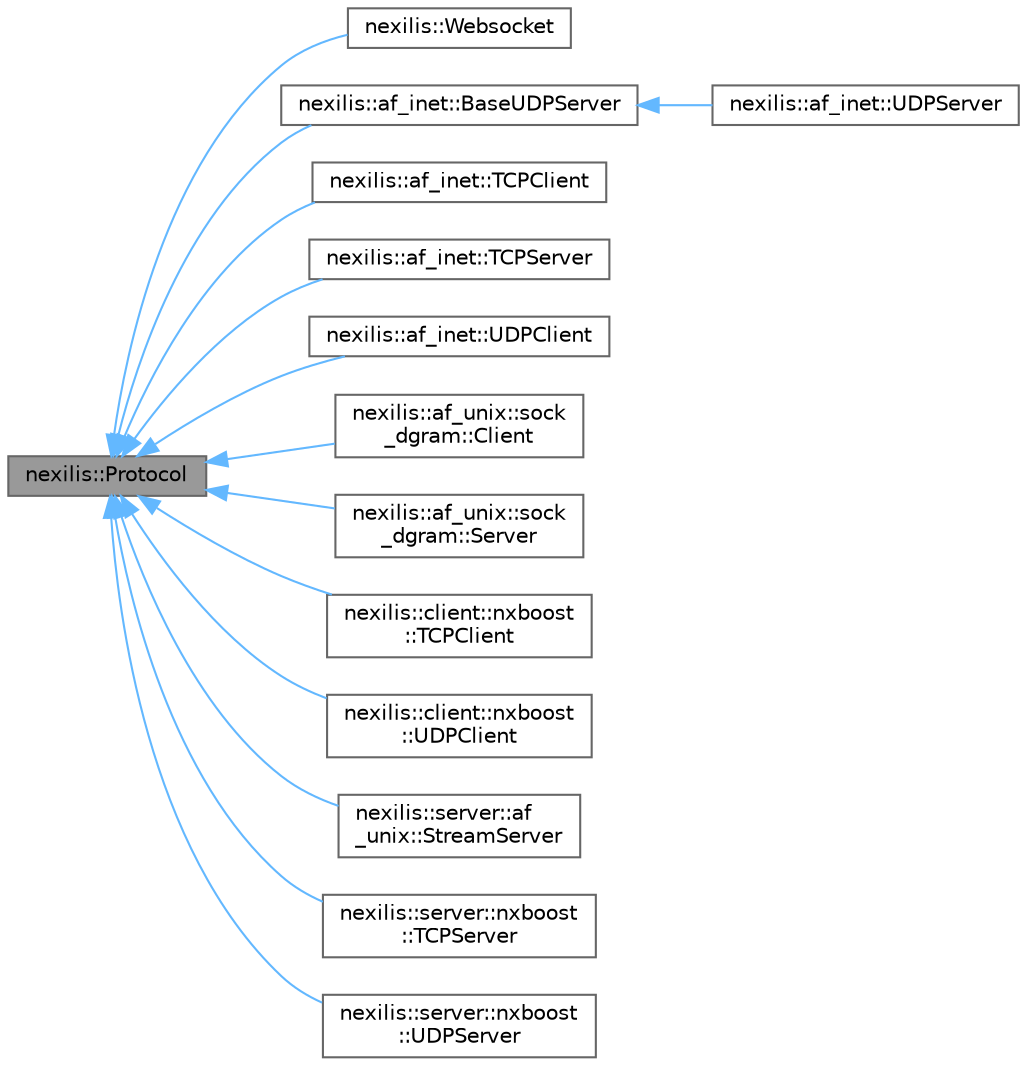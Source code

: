 digraph "nexilis::Protocol"
{
 // LATEX_PDF_SIZE
  bgcolor="transparent";
  edge [fontname=Helvetica,fontsize=10,labelfontname=Helvetica,labelfontsize=10];
  node [fontname=Helvetica,fontsize=10,shape=box,height=0.2,width=0.4];
  rankdir="LR";
  Node1 [id="Node000001",label="nexilis::Protocol",height=0.2,width=0.4,color="gray40", fillcolor="grey60", style="filled", fontcolor="black",tooltip=" "];
  Node1 -> Node2 [id="edge1_Node000001_Node000002",dir="back",color="steelblue1",style="solid",tooltip=" "];
  Node2 [id="Node000002",label="nexilis::Websocket",height=0.2,width=0.4,color="gray40", fillcolor="white", style="filled",URL="$d5/dda/classnexilis_1_1Websocket.html",tooltip=" "];
  Node1 -> Node3 [id="edge2_Node000001_Node000003",dir="back",color="steelblue1",style="solid",tooltip=" "];
  Node3 [id="Node000003",label="nexilis::af_inet::BaseUDPServer",height=0.2,width=0.4,color="gray40", fillcolor="white", style="filled",URL="$d2/d46/classnexilis_1_1af__inet_1_1BaseUDPServer.html",tooltip=" "];
  Node3 -> Node4 [id="edge3_Node000003_Node000004",dir="back",color="steelblue1",style="solid",tooltip=" "];
  Node4 [id="Node000004",label="nexilis::af_inet::UDPServer",height=0.2,width=0.4,color="gray40", fillcolor="white", style="filled",URL="$da/d58/classnexilis_1_1af__inet_1_1UDPServer.html",tooltip=" "];
  Node1 -> Node5 [id="edge4_Node000001_Node000005",dir="back",color="steelblue1",style="solid",tooltip=" "];
  Node5 [id="Node000005",label="nexilis::af_inet::TCPClient",height=0.2,width=0.4,color="gray40", fillcolor="white", style="filled",URL="$d2/d92/classnexilis_1_1af__inet_1_1TCPClient.html",tooltip=" "];
  Node1 -> Node6 [id="edge5_Node000001_Node000006",dir="back",color="steelblue1",style="solid",tooltip=" "];
  Node6 [id="Node000006",label="nexilis::af_inet::TCPServer",height=0.2,width=0.4,color="gray40", fillcolor="white", style="filled",URL="$d9/dfe/classnexilis_1_1af__inet_1_1TCPServer.html",tooltip=" "];
  Node1 -> Node7 [id="edge6_Node000001_Node000007",dir="back",color="steelblue1",style="solid",tooltip=" "];
  Node7 [id="Node000007",label="nexilis::af_inet::UDPClient",height=0.2,width=0.4,color="gray40", fillcolor="white", style="filled",URL="$df/d22/classnexilis_1_1af__inet_1_1UDPClient.html",tooltip=" "];
  Node1 -> Node8 [id="edge7_Node000001_Node000008",dir="back",color="steelblue1",style="solid",tooltip=" "];
  Node8 [id="Node000008",label="nexilis::af_unix::sock\l_dgram::Client",height=0.2,width=0.4,color="gray40", fillcolor="white", style="filled",URL="$d8/d4b/classnexilis_1_1af__unix_1_1sock__dgram_1_1Client.html",tooltip=" "];
  Node1 -> Node9 [id="edge8_Node000001_Node000009",dir="back",color="steelblue1",style="solid",tooltip=" "];
  Node9 [id="Node000009",label="nexilis::af_unix::sock\l_dgram::Server",height=0.2,width=0.4,color="gray40", fillcolor="white", style="filled",URL="$de/d53/classnexilis_1_1af__unix_1_1sock__dgram_1_1Server.html",tooltip=" "];
  Node1 -> Node10 [id="edge9_Node000001_Node000010",dir="back",color="steelblue1",style="solid",tooltip=" "];
  Node10 [id="Node000010",label="nexilis::client::nxboost\l::TCPClient",height=0.2,width=0.4,color="gray40", fillcolor="white", style="filled",URL="$d1/d21/classnexilis_1_1client_1_1nxboost_1_1TCPClient.html",tooltip=" "];
  Node1 -> Node11 [id="edge10_Node000001_Node000011",dir="back",color="steelblue1",style="solid",tooltip=" "];
  Node11 [id="Node000011",label="nexilis::client::nxboost\l::UDPClient",height=0.2,width=0.4,color="gray40", fillcolor="white", style="filled",URL="$db/dfd/classnexilis_1_1client_1_1nxboost_1_1UDPClient.html",tooltip=" "];
  Node1 -> Node12 [id="edge11_Node000001_Node000012",dir="back",color="steelblue1",style="solid",tooltip=" "];
  Node12 [id="Node000012",label="nexilis::server::af\l_unix::StreamServer",height=0.2,width=0.4,color="gray40", fillcolor="white", style="filled",URL="$d4/d3a/classnexilis_1_1server_1_1af__unix_1_1StreamServer.html",tooltip=" "];
  Node1 -> Node13 [id="edge12_Node000001_Node000013",dir="back",color="steelblue1",style="solid",tooltip=" "];
  Node13 [id="Node000013",label="nexilis::server::nxboost\l::TCPServer",height=0.2,width=0.4,color="gray40", fillcolor="white", style="filled",URL="$d6/d58/classnexilis_1_1server_1_1nxboost_1_1TCPServer.html",tooltip=" "];
  Node1 -> Node14 [id="edge13_Node000001_Node000014",dir="back",color="steelblue1",style="solid",tooltip=" "];
  Node14 [id="Node000014",label="nexilis::server::nxboost\l::UDPServer",height=0.2,width=0.4,color="gray40", fillcolor="white", style="filled",URL="$d0/d73/classnexilis_1_1server_1_1nxboost_1_1UDPServer.html",tooltip=" "];
}
